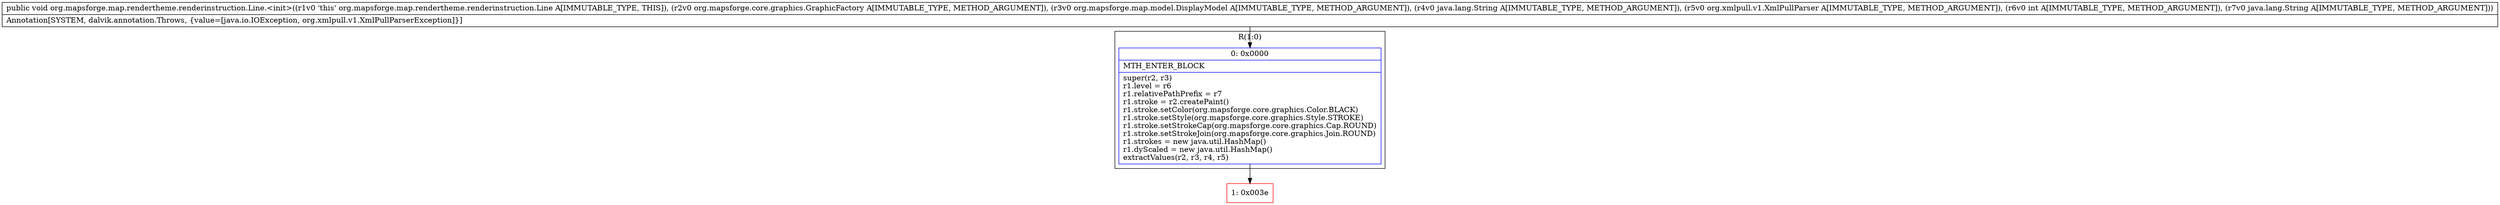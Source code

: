 digraph "CFG fororg.mapsforge.map.rendertheme.renderinstruction.Line.\<init\>(Lorg\/mapsforge\/core\/graphics\/GraphicFactory;Lorg\/mapsforge\/map\/model\/DisplayModel;Ljava\/lang\/String;Lorg\/xmlpull\/v1\/XmlPullParser;ILjava\/lang\/String;)V" {
subgraph cluster_Region_213543945 {
label = "R(1:0)";
node [shape=record,color=blue];
Node_0 [shape=record,label="{0\:\ 0x0000|MTH_ENTER_BLOCK\l|super(r2, r3)\lr1.level = r6\lr1.relativePathPrefix = r7\lr1.stroke = r2.createPaint()\lr1.stroke.setColor(org.mapsforge.core.graphics.Color.BLACK)\lr1.stroke.setStyle(org.mapsforge.core.graphics.Style.STROKE)\lr1.stroke.setStrokeCap(org.mapsforge.core.graphics.Cap.ROUND)\lr1.stroke.setStrokeJoin(org.mapsforge.core.graphics.Join.ROUND)\lr1.strokes = new java.util.HashMap()\lr1.dyScaled = new java.util.HashMap()\lextractValues(r2, r3, r4, r5)\l}"];
}
Node_1 [shape=record,color=red,label="{1\:\ 0x003e}"];
MethodNode[shape=record,label="{public void org.mapsforge.map.rendertheme.renderinstruction.Line.\<init\>((r1v0 'this' org.mapsforge.map.rendertheme.renderinstruction.Line A[IMMUTABLE_TYPE, THIS]), (r2v0 org.mapsforge.core.graphics.GraphicFactory A[IMMUTABLE_TYPE, METHOD_ARGUMENT]), (r3v0 org.mapsforge.map.model.DisplayModel A[IMMUTABLE_TYPE, METHOD_ARGUMENT]), (r4v0 java.lang.String A[IMMUTABLE_TYPE, METHOD_ARGUMENT]), (r5v0 org.xmlpull.v1.XmlPullParser A[IMMUTABLE_TYPE, METHOD_ARGUMENT]), (r6v0 int A[IMMUTABLE_TYPE, METHOD_ARGUMENT]), (r7v0 java.lang.String A[IMMUTABLE_TYPE, METHOD_ARGUMENT]))  | Annotation[SYSTEM, dalvik.annotation.Throws, \{value=[java.io.IOException, org.xmlpull.v1.XmlPullParserException]\}]\l}"];
MethodNode -> Node_0;
Node_0 -> Node_1;
}

